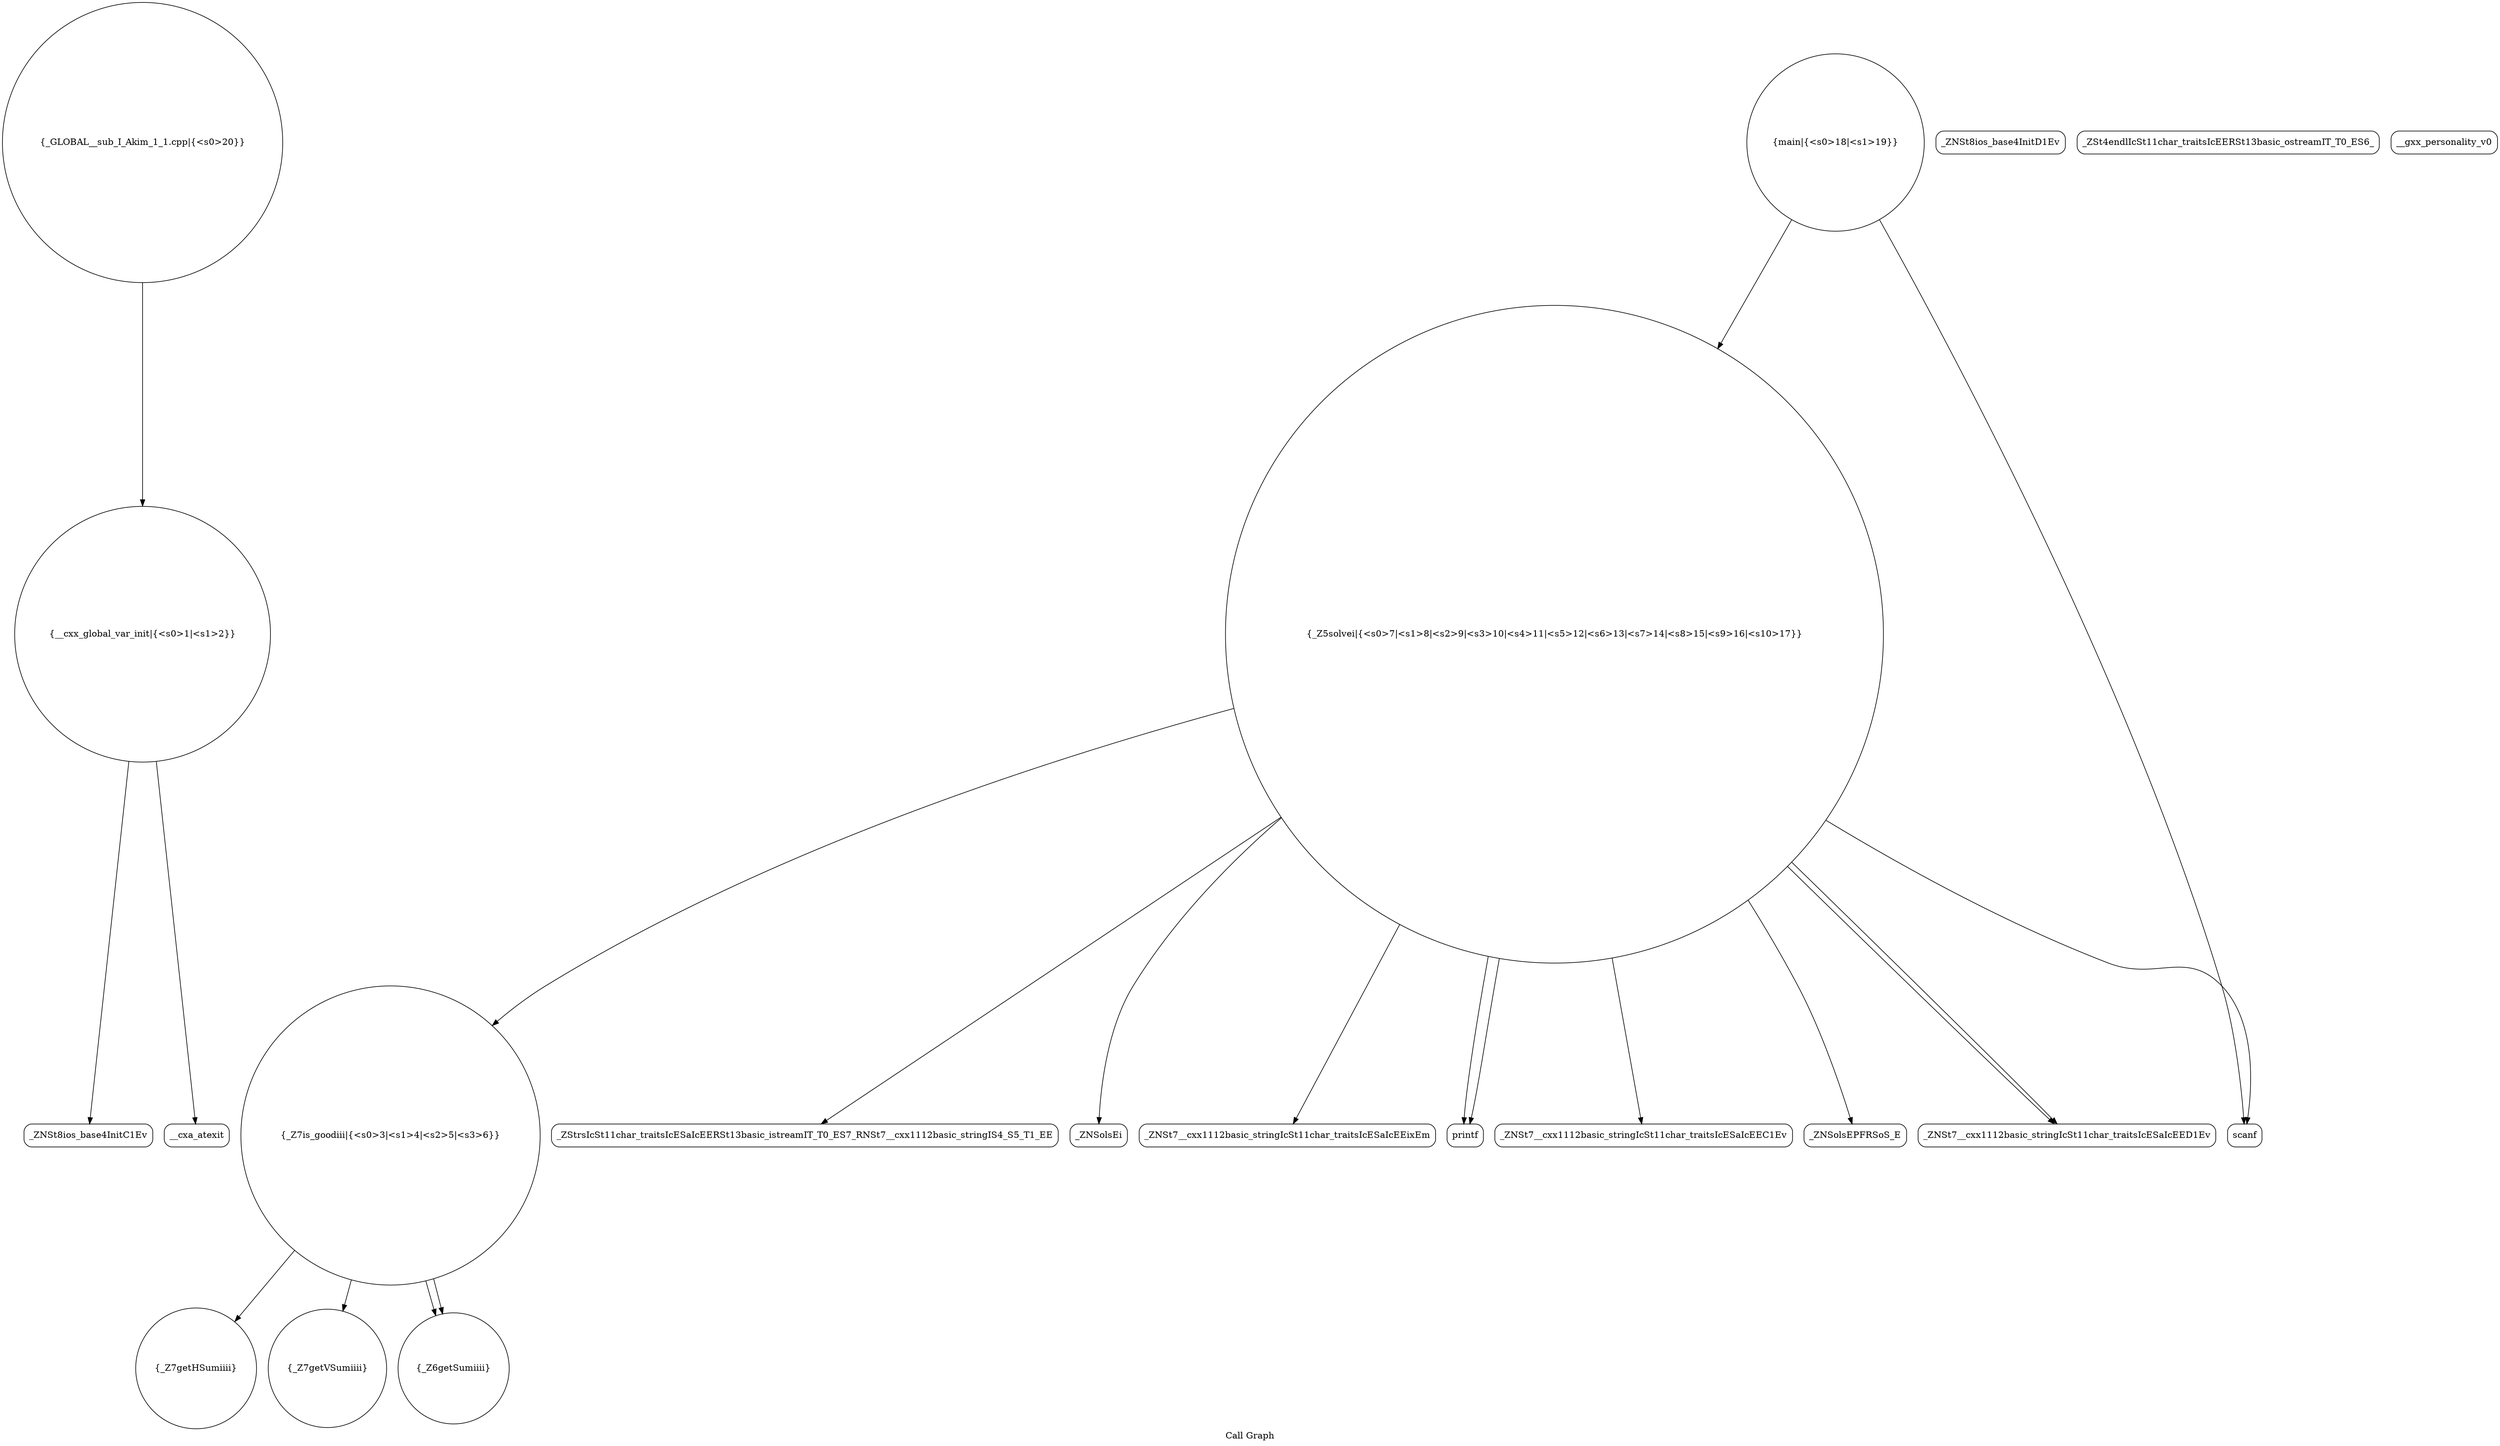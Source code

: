 digraph "Call Graph" {
	label="Call Graph";

	Node0x55a3f546f590 [shape=record,shape=circle,label="{__cxx_global_var_init|{<s0>1|<s1>2}}"];
	Node0x55a3f546f590:s0 -> Node0x55a3f546fa20[color=black];
	Node0x55a3f546f590:s1 -> Node0x55a3f546fb20[color=black];
	Node0x55a3f546fd20 [shape=record,shape=circle,label="{_Z7is_goodiii|{<s0>3|<s1>4|<s2>5|<s3>6}}"];
	Node0x55a3f546fd20:s0 -> Node0x55a3f546fba0[color=black];
	Node0x55a3f546fd20:s1 -> Node0x55a3f546fc20[color=black];
	Node0x55a3f546fd20:s2 -> Node0x55a3f546fca0[color=black];
	Node0x55a3f546fd20:s3 -> Node0x55a3f546fca0[color=black];
	Node0x55a3f54700a0 [shape=record,shape=Mrecord,label="{_ZStrsIcSt11char_traitsIcESaIcEERSt13basic_istreamIT_T0_ES7_RNSt7__cxx1112basic_stringIS4_S5_T1_EE}"];
	Node0x55a3f546faa0 [shape=record,shape=Mrecord,label="{_ZNSt8ios_base4InitD1Ev}"];
	Node0x55a3f546fe20 [shape=record,shape=Mrecord,label="{_ZNSolsEi}"];
	Node0x55a3f54701a0 [shape=record,shape=Mrecord,label="{_ZNSt7__cxx1112basic_stringIcSt11char_traitsIcESaIcEEixEm}"];
	Node0x55a3f546fba0 [shape=record,shape=circle,label="{_Z7getHSumiiii}"];
	Node0x55a3f546ff20 [shape=record,shape=Mrecord,label="{_ZSt4endlIcSt11char_traitsIcEERSt13basic_ostreamIT_T0_ES6_}"];
	Node0x55a3f54702a0 [shape=record,shape=Mrecord,label="{printf}"];
	Node0x55a3f546fca0 [shape=record,shape=circle,label="{_Z6getSumiiii}"];
	Node0x55a3f5470020 [shape=record,shape=Mrecord,label="{_ZNSt7__cxx1112basic_stringIcSt11char_traitsIcESaIcEEC1Ev}"];
	Node0x55a3f54703a0 [shape=record,shape=circle,label="{_GLOBAL__sub_I_Akim_1_1.cpp|{<s0>20}}"];
	Node0x55a3f54703a0:s0 -> Node0x55a3f546f590[color=black];
	Node0x55a3f546fa20 [shape=record,shape=Mrecord,label="{_ZNSt8ios_base4InitC1Ev}"];
	Node0x55a3f546fda0 [shape=record,shape=circle,label="{_Z5solvei|{<s0>7|<s1>8|<s2>9|<s3>10|<s4>11|<s5>12|<s6>13|<s7>14|<s8>15|<s9>16|<s10>17}}"];
	Node0x55a3f546fda0:s0 -> Node0x55a3f546fe20[color=black];
	Node0x55a3f546fda0:s1 -> Node0x55a3f546fea0[color=black];
	Node0x55a3f546fda0:s2 -> Node0x55a3f546ffa0[color=black];
	Node0x55a3f546fda0:s3 -> Node0x55a3f5470020[color=black];
	Node0x55a3f546fda0:s4 -> Node0x55a3f54700a0[color=black];
	Node0x55a3f546fda0:s5 -> Node0x55a3f54701a0[color=black];
	Node0x55a3f546fda0:s6 -> Node0x55a3f5470220[color=black];
	Node0x55a3f546fda0:s7 -> Node0x55a3f5470220[color=black];
	Node0x55a3f546fda0:s8 -> Node0x55a3f546fd20[color=black];
	Node0x55a3f546fda0:s9 -> Node0x55a3f54702a0[color=black];
	Node0x55a3f546fda0:s10 -> Node0x55a3f54702a0[color=black];
	Node0x55a3f5470120 [shape=record,shape=Mrecord,label="{__gxx_personality_v0}"];
	Node0x55a3f546fb20 [shape=record,shape=Mrecord,label="{__cxa_atexit}"];
	Node0x55a3f546fea0 [shape=record,shape=Mrecord,label="{_ZNSolsEPFRSoS_E}"];
	Node0x55a3f5470220 [shape=record,shape=Mrecord,label="{_ZNSt7__cxx1112basic_stringIcSt11char_traitsIcESaIcEED1Ev}"];
	Node0x55a3f546fc20 [shape=record,shape=circle,label="{_Z7getVSumiiii}"];
	Node0x55a3f546ffa0 [shape=record,shape=Mrecord,label="{scanf}"];
	Node0x55a3f5470320 [shape=record,shape=circle,label="{main|{<s0>18|<s1>19}}"];
	Node0x55a3f5470320:s0 -> Node0x55a3f546ffa0[color=black];
	Node0x55a3f5470320:s1 -> Node0x55a3f546fda0[color=black];
}
